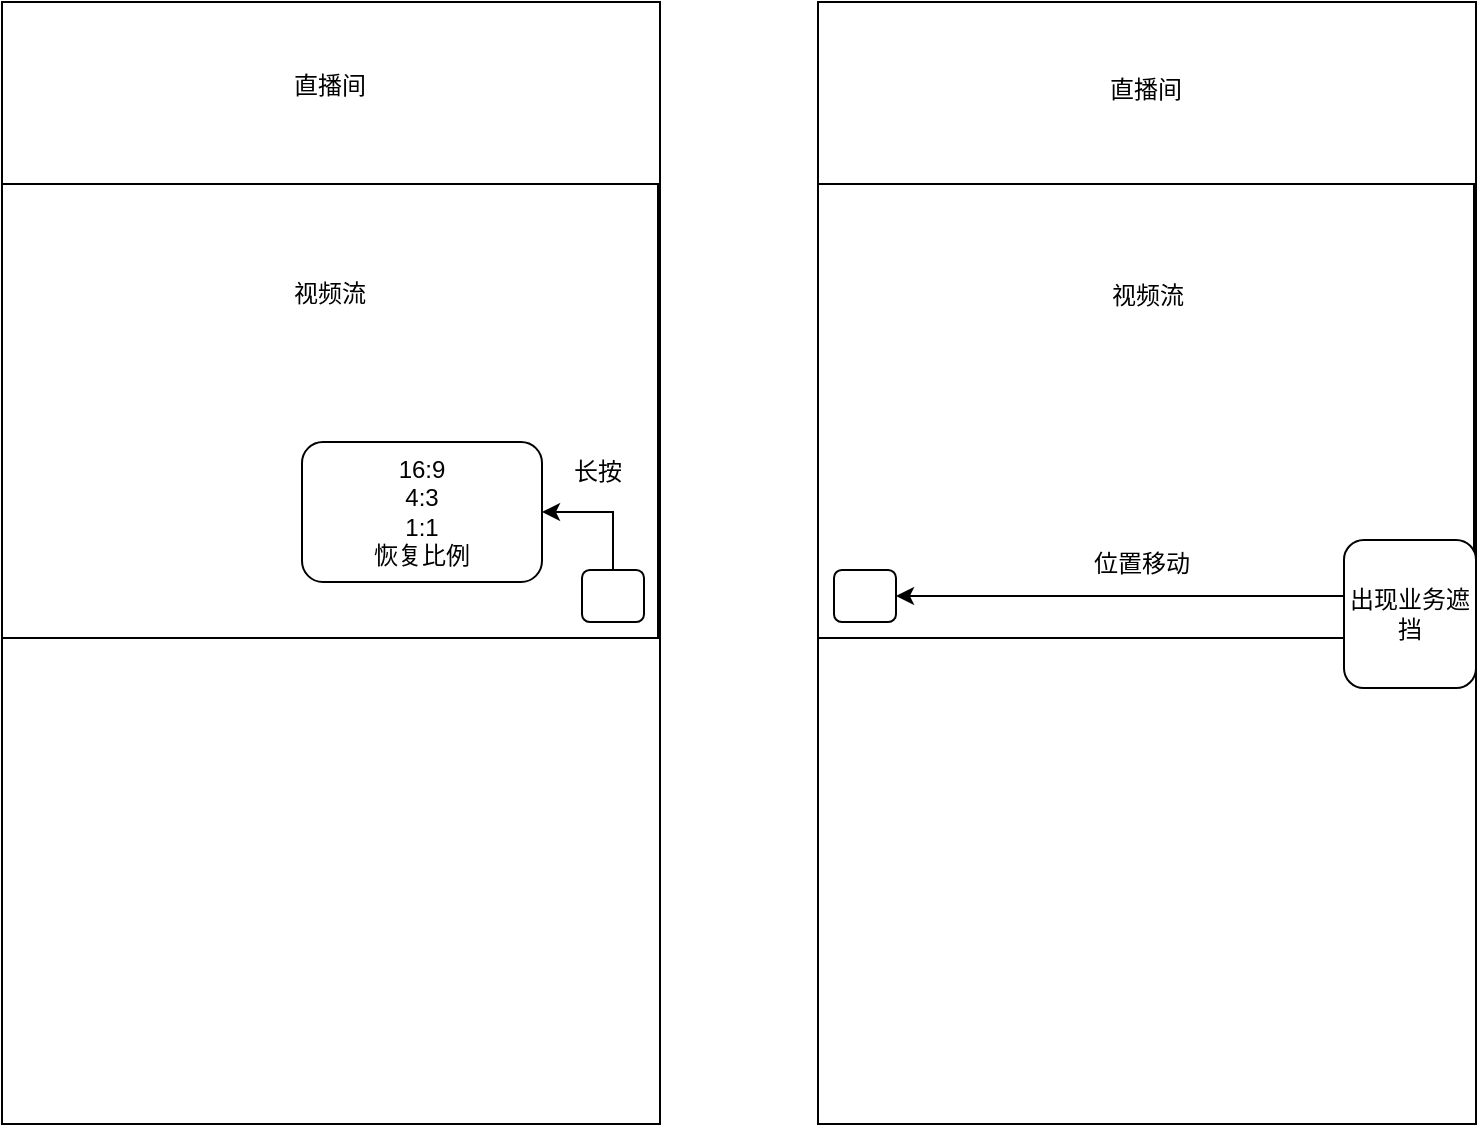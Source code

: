 <mxfile version="15.4.3" type="github" pages="2">
  <diagram id="DgWAqmSPXItFnhaGq6Yb" name="Page-1">
    <mxGraphModel dx="1422" dy="761" grid="0" gridSize="10" guides="1" tooltips="1" connect="1" arrows="1" fold="1" page="1" pageScale="1" pageWidth="827" pageHeight="1169" math="0" shadow="0">
      <root>
        <mxCell id="0" />
        <mxCell id="1" parent="0" />
        <mxCell id="10St5nYyWFmpQmw0bVPX-1" value="" style="rounded=0;whiteSpace=wrap;html=1;" vertex="1" parent="1">
          <mxGeometry x="38" y="128" width="329" height="561" as="geometry" />
        </mxCell>
        <mxCell id="10St5nYyWFmpQmw0bVPX-2" value="" style="rounded=0;whiteSpace=wrap;html=1;" vertex="1" parent="1">
          <mxGeometry x="38" y="219" width="328" height="227" as="geometry" />
        </mxCell>
        <mxCell id="10St5nYyWFmpQmw0bVPX-5" style="edgeStyle=orthogonalEdgeStyle;rounded=0;orthogonalLoop=1;jettySize=auto;html=1;exitX=0.5;exitY=0;exitDx=0;exitDy=0;" edge="1" parent="1" source="10St5nYyWFmpQmw0bVPX-3" target="10St5nYyWFmpQmw0bVPX-4">
          <mxGeometry relative="1" as="geometry" />
        </mxCell>
        <mxCell id="10St5nYyWFmpQmw0bVPX-3" value="" style="rounded=1;whiteSpace=wrap;html=1;" vertex="1" parent="1">
          <mxGeometry x="328" y="412" width="31" height="26" as="geometry" />
        </mxCell>
        <mxCell id="10St5nYyWFmpQmw0bVPX-4" value="16:9&lt;br&gt;4:3&lt;br&gt;1:1&lt;br&gt;恢复比例" style="rounded=1;whiteSpace=wrap;html=1;" vertex="1" parent="1">
          <mxGeometry x="188" y="348" width="120" height="70" as="geometry" />
        </mxCell>
        <mxCell id="10St5nYyWFmpQmw0bVPX-6" value="长按" style="text;html=1;strokeColor=none;fillColor=none;align=center;verticalAlign=middle;whiteSpace=wrap;rounded=0;" vertex="1" parent="1">
          <mxGeometry x="306" y="348" width="60" height="30" as="geometry" />
        </mxCell>
        <mxCell id="10St5nYyWFmpQmw0bVPX-7" value="直播间" style="text;html=1;strokeColor=none;fillColor=none;align=center;verticalAlign=middle;whiteSpace=wrap;rounded=0;" vertex="1" parent="1">
          <mxGeometry x="172" y="155" width="60" height="30" as="geometry" />
        </mxCell>
        <mxCell id="10St5nYyWFmpQmw0bVPX-8" value="视频流" style="text;html=1;strokeColor=none;fillColor=none;align=center;verticalAlign=middle;whiteSpace=wrap;rounded=0;" vertex="1" parent="1">
          <mxGeometry x="172" y="259" width="60" height="30" as="geometry" />
        </mxCell>
        <mxCell id="10St5nYyWFmpQmw0bVPX-9" value="" style="rounded=0;whiteSpace=wrap;html=1;" vertex="1" parent="1">
          <mxGeometry x="446" y="128" width="329" height="561" as="geometry" />
        </mxCell>
        <mxCell id="10St5nYyWFmpQmw0bVPX-10" value="" style="rounded=0;whiteSpace=wrap;html=1;" vertex="1" parent="1">
          <mxGeometry x="446" y="219" width="328" height="227" as="geometry" />
        </mxCell>
        <mxCell id="10St5nYyWFmpQmw0bVPX-19" style="edgeStyle=orthogonalEdgeStyle;rounded=0;orthogonalLoop=1;jettySize=auto;html=1;exitX=0;exitY=0.5;exitDx=0;exitDy=0;" edge="1" parent="1" source="10St5nYyWFmpQmw0bVPX-12" target="10St5nYyWFmpQmw0bVPX-17">
          <mxGeometry relative="1" as="geometry" />
        </mxCell>
        <mxCell id="10St5nYyWFmpQmw0bVPX-12" value="" style="rounded=1;whiteSpace=wrap;html=1;" vertex="1" parent="1">
          <mxGeometry x="736" y="412" width="31" height="26" as="geometry" />
        </mxCell>
        <mxCell id="10St5nYyWFmpQmw0bVPX-15" value="直播间" style="text;html=1;strokeColor=none;fillColor=none;align=center;verticalAlign=middle;whiteSpace=wrap;rounded=0;" vertex="1" parent="1">
          <mxGeometry x="580" y="157" width="60" height="30" as="geometry" />
        </mxCell>
        <mxCell id="10St5nYyWFmpQmw0bVPX-16" value="视频流" style="text;html=1;strokeColor=none;fillColor=none;align=center;verticalAlign=middle;whiteSpace=wrap;rounded=0;" vertex="1" parent="1">
          <mxGeometry x="580.5" y="260" width="60" height="30" as="geometry" />
        </mxCell>
        <mxCell id="10St5nYyWFmpQmw0bVPX-17" value="" style="rounded=1;whiteSpace=wrap;html=1;" vertex="1" parent="1">
          <mxGeometry x="454" y="412" width="31" height="26" as="geometry" />
        </mxCell>
        <mxCell id="10St5nYyWFmpQmw0bVPX-18" value="出现业务遮挡" style="rounded=1;whiteSpace=wrap;html=1;" vertex="1" parent="1">
          <mxGeometry x="709" y="397" width="66" height="74" as="geometry" />
        </mxCell>
        <mxCell id="10St5nYyWFmpQmw0bVPX-20" value="位置移动" style="text;html=1;strokeColor=none;fillColor=none;align=center;verticalAlign=middle;whiteSpace=wrap;rounded=0;" vertex="1" parent="1">
          <mxGeometry x="578" y="393.5" width="60" height="30" as="geometry" />
        </mxCell>
      </root>
    </mxGraphModel>
  </diagram>
  <diagram id="OBYjYDMyTsbRBQDKCg3Z" name="Page-2">
    <mxGraphModel dx="1422" dy="761" grid="0" gridSize="10" guides="1" tooltips="1" connect="1" arrows="1" fold="1" page="1" pageScale="1" pageWidth="827" pageHeight="1169" math="0" shadow="0">
      <root>
        <mxCell id="0lSx12l1Qg8qe7zTNRUm-0" />
        <mxCell id="0lSx12l1Qg8qe7zTNRUm-1" parent="0lSx12l1Qg8qe7zTNRUm-0" />
      </root>
    </mxGraphModel>
  </diagram>
</mxfile>
